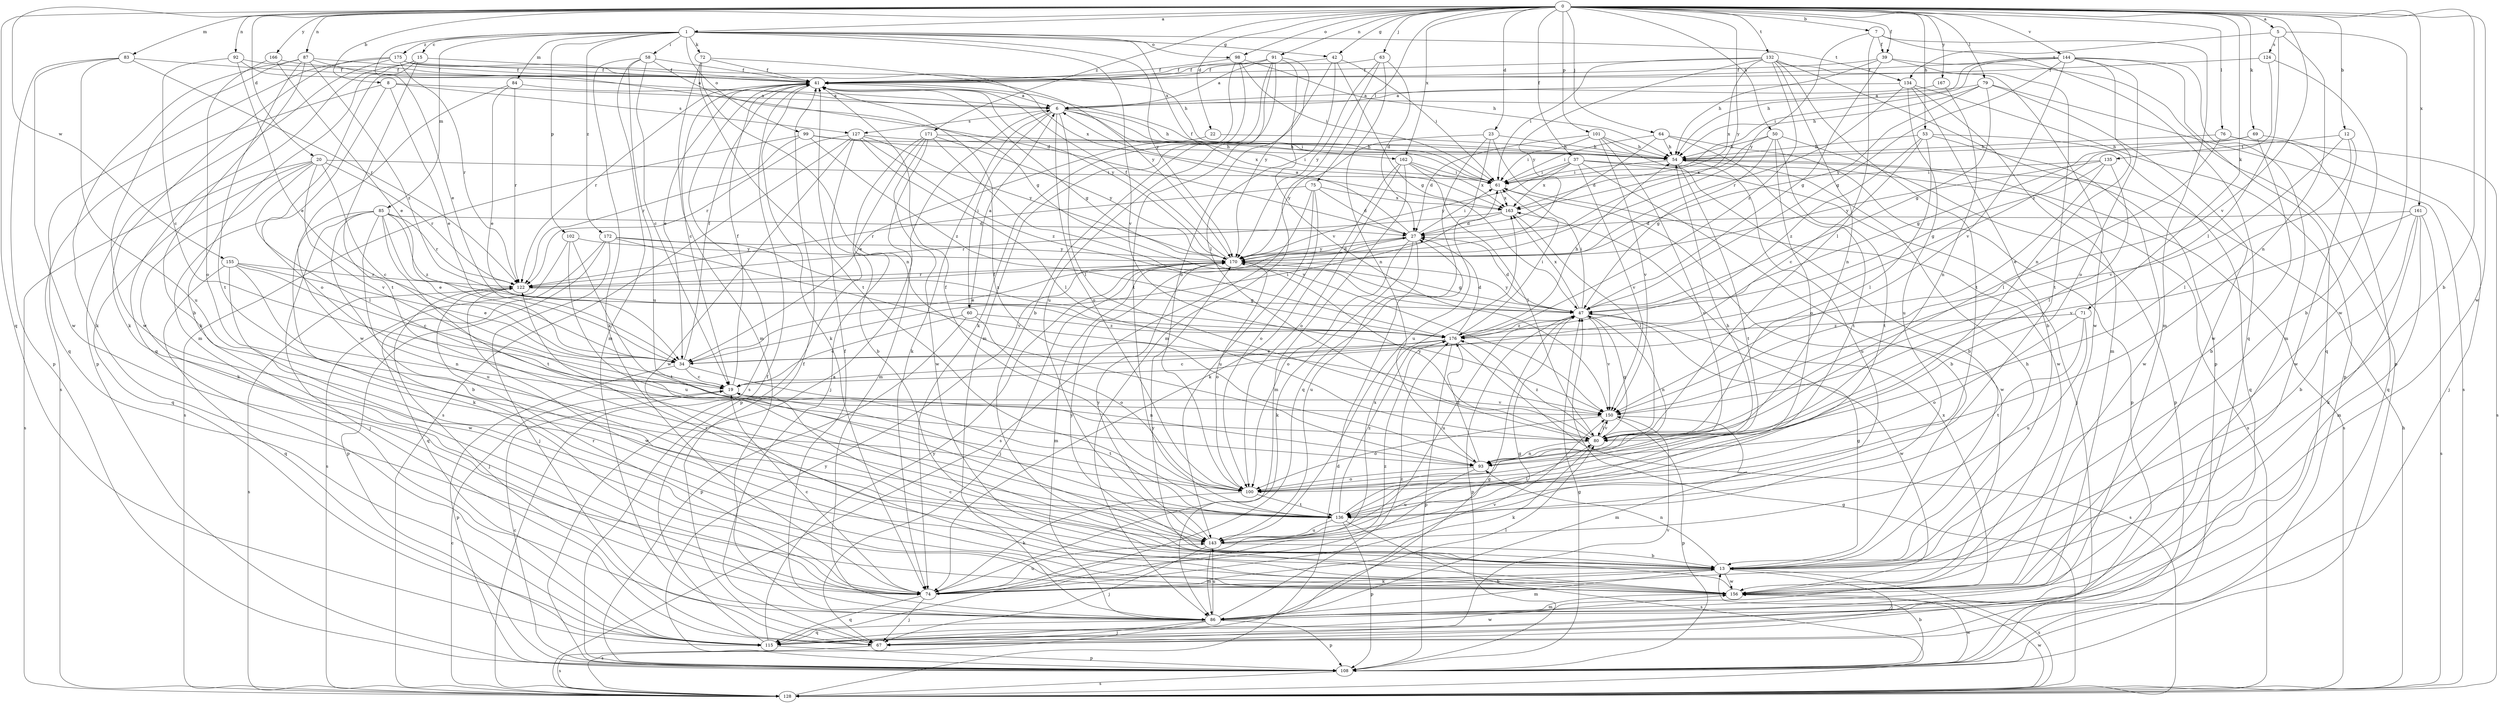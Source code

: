 strict digraph  {
0;
1;
5;
6;
7;
8;
12;
13;
15;
19;
20;
22;
23;
27;
34;
37;
39;
41;
42;
47;
50;
53;
54;
58;
60;
61;
63;
64;
67;
69;
71;
72;
74;
75;
76;
79;
80;
83;
84;
85;
86;
87;
91;
92;
93;
98;
99;
100;
101;
102;
108;
115;
122;
124;
127;
128;
132;
134;
135;
136;
143;
144;
150;
155;
156;
161;
162;
163;
166;
167;
170;
171;
172;
175;
176;
0 -> 1  [label=a];
0 -> 5  [label=a];
0 -> 7  [label=b];
0 -> 8  [label=b];
0 -> 12  [label=b];
0 -> 13  [label=b];
0 -> 20  [label=d];
0 -> 22  [label=d];
0 -> 23  [label=d];
0 -> 37  [label=f];
0 -> 39  [label=f];
0 -> 42  [label=g];
0 -> 50  [label=h];
0 -> 53  [label=h];
0 -> 63  [label=j];
0 -> 64  [label=j];
0 -> 69  [label=k];
0 -> 71  [label=k];
0 -> 75  [label=l];
0 -> 76  [label=l];
0 -> 79  [label=l];
0 -> 83  [label=m];
0 -> 87  [label=n];
0 -> 91  [label=n];
0 -> 92  [label=n];
0 -> 98  [label=o];
0 -> 101  [label=p];
0 -> 115  [label=q];
0 -> 132  [label=t];
0 -> 144  [label=v];
0 -> 150  [label=v];
0 -> 155  [label=w];
0 -> 156  [label=w];
0 -> 161  [label=x];
0 -> 162  [label=x];
0 -> 166  [label=y];
0 -> 167  [label=y];
0 -> 170  [label=y];
0 -> 171  [label=z];
1 -> 15  [label=c];
1 -> 34  [label=e];
1 -> 42  [label=g];
1 -> 58  [label=i];
1 -> 72  [label=k];
1 -> 84  [label=m];
1 -> 85  [label=m];
1 -> 98  [label=o];
1 -> 99  [label=o];
1 -> 102  [label=p];
1 -> 134  [label=t];
1 -> 150  [label=v];
1 -> 162  [label=x];
1 -> 170  [label=y];
1 -> 172  [label=z];
1 -> 175  [label=z];
5 -> 80  [label=l];
5 -> 93  [label=n];
5 -> 124  [label=s];
5 -> 134  [label=t];
5 -> 156  [label=w];
6 -> 54  [label=h];
6 -> 60  [label=i];
6 -> 61  [label=i];
6 -> 74  [label=k];
6 -> 80  [label=l];
6 -> 100  [label=o];
6 -> 127  [label=s];
6 -> 163  [label=x];
7 -> 39  [label=f];
7 -> 80  [label=l];
7 -> 86  [label=m];
7 -> 115  [label=q];
7 -> 170  [label=y];
8 -> 6  [label=a];
8 -> 34  [label=e];
8 -> 100  [label=o];
8 -> 127  [label=s];
8 -> 128  [label=s];
12 -> 80  [label=l];
12 -> 135  [label=t];
12 -> 150  [label=v];
12 -> 156  [label=w];
13 -> 47  [label=g];
13 -> 54  [label=h];
13 -> 67  [label=j];
13 -> 74  [label=k];
13 -> 86  [label=m];
13 -> 93  [label=n];
13 -> 122  [label=r];
13 -> 128  [label=s];
13 -> 156  [label=w];
13 -> 170  [label=y];
15 -> 41  [label=f];
15 -> 74  [label=k];
15 -> 86  [label=m];
15 -> 115  [label=q];
15 -> 136  [label=t];
19 -> 41  [label=f];
19 -> 136  [label=t];
19 -> 150  [label=v];
20 -> 19  [label=c];
20 -> 61  [label=i];
20 -> 74  [label=k];
20 -> 80  [label=l];
20 -> 115  [label=q];
20 -> 122  [label=r];
20 -> 128  [label=s];
20 -> 150  [label=v];
22 -> 34  [label=e];
22 -> 54  [label=h];
23 -> 54  [label=h];
23 -> 115  [label=q];
23 -> 143  [label=u];
23 -> 156  [label=w];
23 -> 170  [label=y];
27 -> 6  [label=a];
27 -> 34  [label=e];
27 -> 61  [label=i];
27 -> 74  [label=k];
27 -> 100  [label=o];
27 -> 143  [label=u];
27 -> 170  [label=y];
34 -> 19  [label=c];
34 -> 41  [label=f];
34 -> 61  [label=i];
34 -> 93  [label=n];
34 -> 108  [label=p];
37 -> 13  [label=b];
37 -> 61  [label=i];
37 -> 67  [label=j];
37 -> 128  [label=s];
37 -> 150  [label=v];
37 -> 163  [label=x];
37 -> 170  [label=y];
39 -> 41  [label=f];
39 -> 47  [label=g];
39 -> 54  [label=h];
39 -> 108  [label=p];
39 -> 136  [label=t];
41 -> 6  [label=a];
41 -> 19  [label=c];
41 -> 34  [label=e];
41 -> 47  [label=g];
41 -> 74  [label=k];
41 -> 122  [label=r];
41 -> 128  [label=s];
41 -> 170  [label=y];
42 -> 41  [label=f];
42 -> 47  [label=g];
42 -> 61  [label=i];
42 -> 80  [label=l];
42 -> 100  [label=o];
47 -> 27  [label=d];
47 -> 61  [label=i];
47 -> 93  [label=n];
47 -> 108  [label=p];
47 -> 143  [label=u];
47 -> 150  [label=v];
47 -> 156  [label=w];
47 -> 163  [label=x];
47 -> 170  [label=y];
47 -> 176  [label=z];
50 -> 47  [label=g];
50 -> 54  [label=h];
50 -> 100  [label=o];
50 -> 108  [label=p];
50 -> 136  [label=t];
50 -> 163  [label=x];
53 -> 19  [label=c];
53 -> 54  [label=h];
53 -> 80  [label=l];
53 -> 115  [label=q];
53 -> 156  [label=w];
53 -> 176  [label=z];
54 -> 61  [label=i];
54 -> 128  [label=s];
54 -> 136  [label=t];
54 -> 143  [label=u];
58 -> 19  [label=c];
58 -> 41  [label=f];
58 -> 47  [label=g];
58 -> 74  [label=k];
58 -> 86  [label=m];
58 -> 143  [label=u];
60 -> 6  [label=a];
60 -> 19  [label=c];
60 -> 100  [label=o];
60 -> 108  [label=p];
60 -> 176  [label=z];
61 -> 41  [label=f];
61 -> 156  [label=w];
61 -> 163  [label=x];
63 -> 27  [label=d];
63 -> 41  [label=f];
63 -> 86  [label=m];
63 -> 93  [label=n];
63 -> 170  [label=y];
64 -> 27  [label=d];
64 -> 54  [label=h];
64 -> 61  [label=i];
64 -> 108  [label=p];
64 -> 136  [label=t];
67 -> 41  [label=f];
67 -> 128  [label=s];
67 -> 150  [label=v];
69 -> 13  [label=b];
69 -> 47  [label=g];
69 -> 54  [label=h];
69 -> 67  [label=j];
71 -> 100  [label=o];
71 -> 136  [label=t];
71 -> 143  [label=u];
71 -> 176  [label=z];
72 -> 41  [label=f];
72 -> 86  [label=m];
72 -> 93  [label=n];
72 -> 136  [label=t];
72 -> 170  [label=y];
74 -> 13  [label=b];
74 -> 19  [label=c];
74 -> 47  [label=g];
74 -> 67  [label=j];
74 -> 115  [label=q];
74 -> 122  [label=r];
74 -> 143  [label=u];
74 -> 150  [label=v];
74 -> 163  [label=x];
74 -> 176  [label=z];
75 -> 27  [label=d];
75 -> 100  [label=o];
75 -> 122  [label=r];
75 -> 128  [label=s];
75 -> 143  [label=u];
75 -> 163  [label=x];
76 -> 54  [label=h];
76 -> 80  [label=l];
76 -> 115  [label=q];
76 -> 128  [label=s];
79 -> 6  [label=a];
79 -> 47  [label=g];
79 -> 54  [label=h];
79 -> 128  [label=s];
79 -> 156  [label=w];
79 -> 170  [label=y];
80 -> 47  [label=g];
80 -> 74  [label=k];
80 -> 93  [label=n];
80 -> 150  [label=v];
80 -> 170  [label=y];
80 -> 176  [label=z];
83 -> 41  [label=f];
83 -> 108  [label=p];
83 -> 122  [label=r];
83 -> 143  [label=u];
83 -> 156  [label=w];
84 -> 6  [label=a];
84 -> 34  [label=e];
84 -> 122  [label=r];
84 -> 156  [label=w];
85 -> 13  [label=b];
85 -> 27  [label=d];
85 -> 34  [label=e];
85 -> 67  [label=j];
85 -> 74  [label=k];
85 -> 122  [label=r];
85 -> 136  [label=t];
85 -> 143  [label=u];
85 -> 176  [label=z];
86 -> 41  [label=f];
86 -> 67  [label=j];
86 -> 80  [label=l];
86 -> 108  [label=p];
86 -> 115  [label=q];
86 -> 128  [label=s];
86 -> 143  [label=u];
86 -> 163  [label=x];
86 -> 176  [label=z];
87 -> 13  [label=b];
87 -> 27  [label=d];
87 -> 41  [label=f];
87 -> 74  [label=k];
87 -> 136  [label=t];
87 -> 156  [label=w];
87 -> 176  [label=z];
91 -> 6  [label=a];
91 -> 13  [label=b];
91 -> 41  [label=f];
91 -> 136  [label=t];
91 -> 143  [label=u];
91 -> 150  [label=v];
91 -> 170  [label=y];
92 -> 6  [label=a];
92 -> 19  [label=c];
92 -> 34  [label=e];
92 -> 41  [label=f];
93 -> 41  [label=f];
93 -> 100  [label=o];
93 -> 143  [label=u];
93 -> 176  [label=z];
98 -> 41  [label=f];
98 -> 54  [label=h];
98 -> 61  [label=i];
98 -> 74  [label=k];
98 -> 86  [label=m];
99 -> 54  [label=h];
99 -> 61  [label=i];
99 -> 122  [label=r];
99 -> 128  [label=s];
99 -> 176  [label=z];
100 -> 41  [label=f];
100 -> 54  [label=h];
100 -> 74  [label=k];
100 -> 136  [label=t];
101 -> 13  [label=b];
101 -> 27  [label=d];
101 -> 54  [label=h];
101 -> 61  [label=i];
101 -> 100  [label=o];
101 -> 150  [label=v];
102 -> 128  [label=s];
102 -> 136  [label=t];
102 -> 143  [label=u];
102 -> 170  [label=y];
108 -> 13  [label=b];
108 -> 19  [label=c];
108 -> 41  [label=f];
108 -> 47  [label=g];
108 -> 128  [label=s];
108 -> 156  [label=w];
108 -> 170  [label=y];
115 -> 6  [label=a];
115 -> 47  [label=g];
115 -> 108  [label=p];
115 -> 156  [label=w];
115 -> 170  [label=y];
122 -> 47  [label=g];
122 -> 67  [label=j];
122 -> 128  [label=s];
122 -> 156  [label=w];
124 -> 13  [label=b];
124 -> 41  [label=f];
124 -> 176  [label=z];
127 -> 13  [label=b];
127 -> 54  [label=h];
127 -> 80  [label=l];
127 -> 122  [label=r];
127 -> 128  [label=s];
127 -> 156  [label=w];
127 -> 170  [label=y];
127 -> 176  [label=z];
128 -> 19  [label=c];
128 -> 27  [label=d];
128 -> 47  [label=g];
128 -> 54  [label=h];
128 -> 156  [label=w];
132 -> 41  [label=f];
132 -> 61  [label=i];
132 -> 93  [label=n];
132 -> 108  [label=p];
132 -> 136  [label=t];
132 -> 156  [label=w];
132 -> 163  [label=x];
132 -> 170  [label=y];
132 -> 176  [label=z];
134 -> 6  [label=a];
134 -> 13  [label=b];
134 -> 86  [label=m];
134 -> 108  [label=p];
134 -> 122  [label=r];
134 -> 143  [label=u];
135 -> 34  [label=e];
135 -> 47  [label=g];
135 -> 61  [label=i];
135 -> 80  [label=l];
135 -> 170  [label=y];
136 -> 80  [label=l];
136 -> 108  [label=p];
136 -> 128  [label=s];
136 -> 143  [label=u];
136 -> 176  [label=z];
143 -> 13  [label=b];
143 -> 67  [label=j];
143 -> 86  [label=m];
143 -> 170  [label=y];
144 -> 41  [label=f];
144 -> 47  [label=g];
144 -> 54  [label=h];
144 -> 61  [label=i];
144 -> 86  [label=m];
144 -> 93  [label=n];
144 -> 100  [label=o];
144 -> 115  [label=q];
144 -> 150  [label=v];
150 -> 80  [label=l];
150 -> 86  [label=m];
150 -> 100  [label=o];
150 -> 108  [label=p];
155 -> 19  [label=c];
155 -> 34  [label=e];
155 -> 93  [label=n];
155 -> 115  [label=q];
155 -> 122  [label=r];
155 -> 156  [label=w];
156 -> 19  [label=c];
156 -> 86  [label=m];
156 -> 170  [label=y];
161 -> 13  [label=b];
161 -> 27  [label=d];
161 -> 74  [label=k];
161 -> 86  [label=m];
161 -> 128  [label=s];
161 -> 150  [label=v];
162 -> 61  [label=i];
162 -> 74  [label=k];
162 -> 80  [label=l];
162 -> 86  [label=m];
162 -> 100  [label=o];
162 -> 163  [label=x];
163 -> 27  [label=d];
163 -> 80  [label=l];
163 -> 122  [label=r];
166 -> 34  [label=e];
166 -> 41  [label=f];
166 -> 100  [label=o];
167 -> 6  [label=a];
167 -> 93  [label=n];
170 -> 27  [label=d];
170 -> 41  [label=f];
170 -> 47  [label=g];
170 -> 67  [label=j];
170 -> 86  [label=m];
170 -> 100  [label=o];
170 -> 122  [label=r];
171 -> 54  [label=h];
171 -> 67  [label=j];
171 -> 86  [label=m];
171 -> 108  [label=p];
171 -> 150  [label=v];
171 -> 156  [label=w];
171 -> 170  [label=y];
172 -> 67  [label=j];
172 -> 108  [label=p];
172 -> 115  [label=q];
172 -> 150  [label=v];
172 -> 170  [label=y];
172 -> 176  [label=z];
175 -> 41  [label=f];
175 -> 54  [label=h];
175 -> 74  [label=k];
175 -> 108  [label=p];
175 -> 115  [label=q];
175 -> 122  [label=r];
175 -> 163  [label=x];
176 -> 19  [label=c];
176 -> 27  [label=d];
176 -> 34  [label=e];
176 -> 54  [label=h];
176 -> 61  [label=i];
176 -> 108  [label=p];
176 -> 128  [label=s];
}
